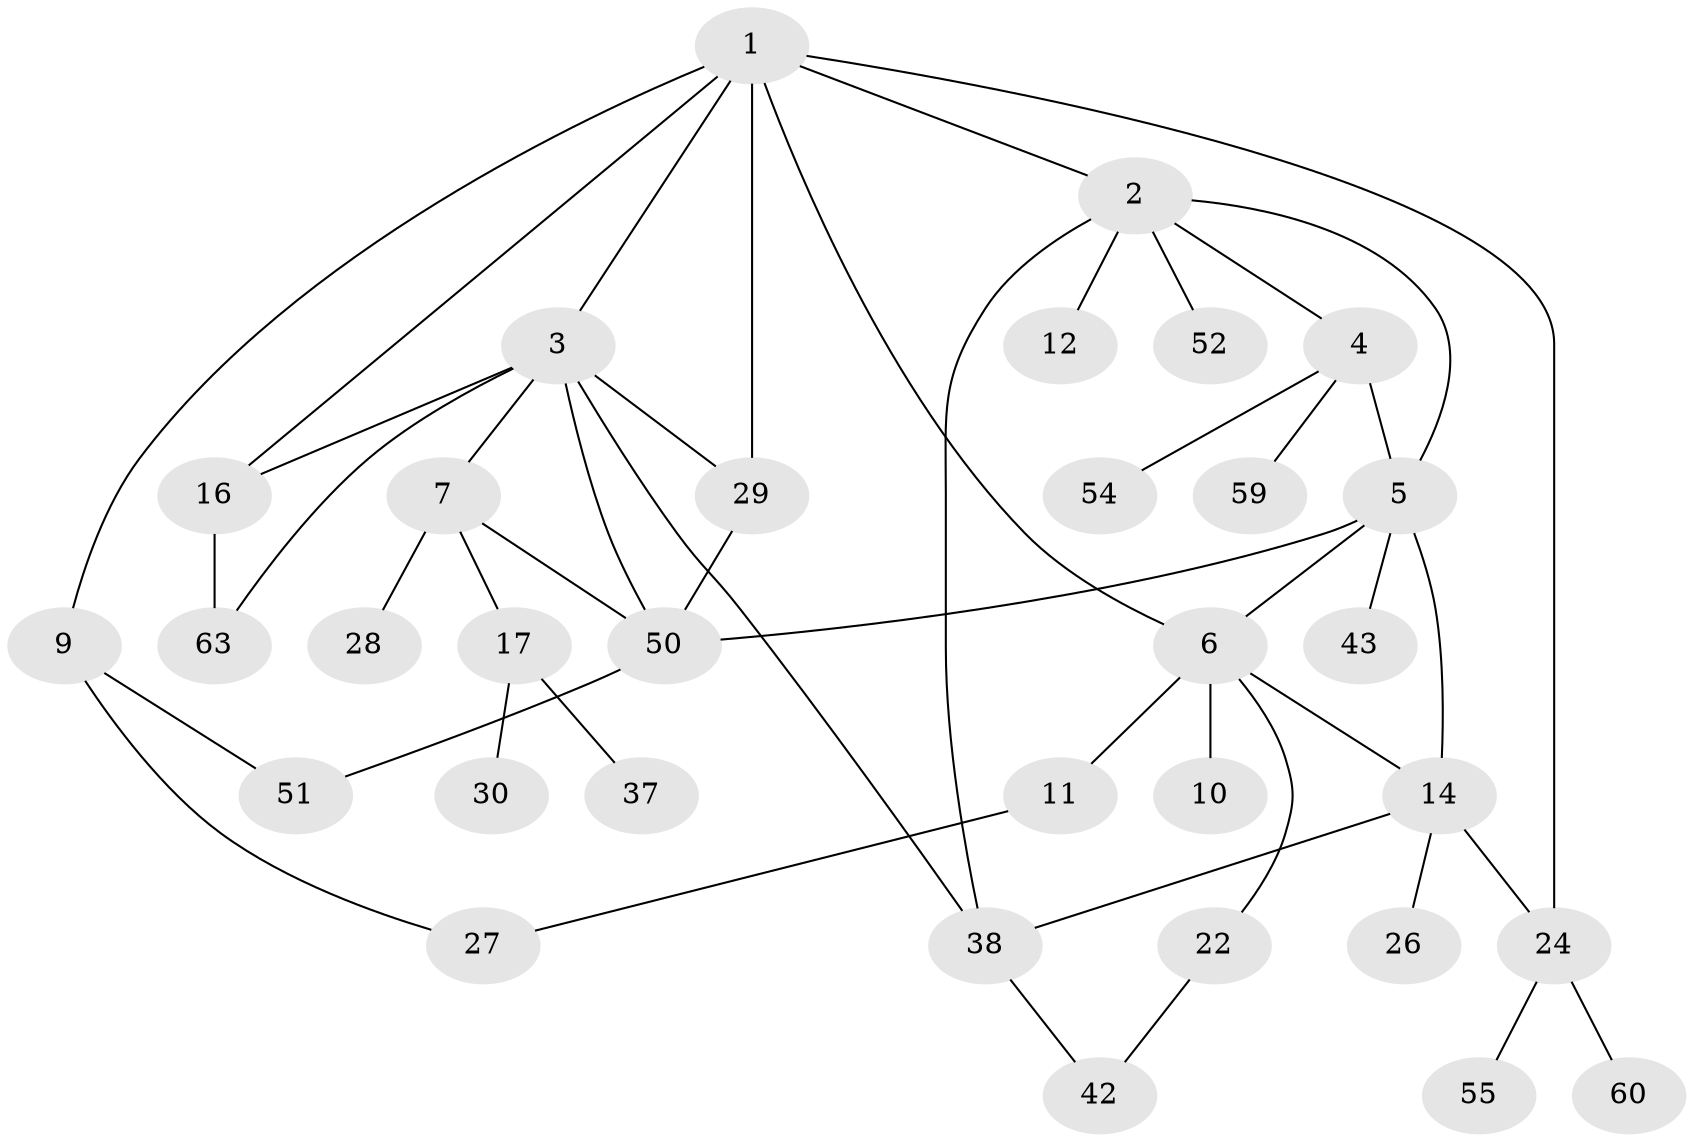 // original degree distribution, {7: 0.014925373134328358, 6: 0.04477611940298507, 4: 0.07462686567164178, 5: 0.014925373134328358, 2: 0.373134328358209, 3: 0.22388059701492538, 1: 0.2537313432835821}
// Generated by graph-tools (version 1.1) at 2025/13/03/09/25 04:13:37]
// undirected, 33 vertices, 47 edges
graph export_dot {
graph [start="1"]
  node [color=gray90,style=filled];
  1;
  2;
  3 [super="+34+53"];
  4 [super="+23+13+20"];
  5 [super="+18+65"];
  6 [super="+8"];
  7 [super="+15"];
  9 [super="+46"];
  10 [super="+66"];
  11 [super="+44"];
  12 [super="+25"];
  14 [super="+33"];
  16 [super="+36+58+45"];
  17 [super="+19"];
  22 [super="+32"];
  24;
  26 [super="+40"];
  27;
  28;
  29 [super="+31"];
  30;
  37;
  38 [super="+39"];
  42;
  43;
  50 [super="+57"];
  51 [super="+56"];
  52;
  54 [super="+67"];
  55;
  59;
  60;
  63;
  1 -- 2;
  1 -- 3;
  1 -- 9;
  1 -- 16;
  1 -- 24;
  1 -- 29;
  1 -- 6;
  2 -- 4;
  2 -- 5;
  2 -- 12;
  2 -- 38;
  2 -- 52;
  3 -- 7;
  3 -- 50;
  3 -- 63;
  3 -- 16;
  3 -- 29;
  3 -- 38;
  4 -- 54;
  4 -- 5;
  4 -- 59;
  5 -- 6;
  5 -- 43;
  5 -- 50;
  5 -- 14;
  6 -- 11;
  6 -- 14;
  6 -- 22;
  6 -- 10;
  7 -- 17;
  7 -- 50;
  7 -- 28;
  9 -- 27;
  9 -- 51;
  11 -- 27;
  14 -- 26;
  14 -- 24;
  14 -- 38;
  16 -- 63;
  17 -- 30;
  17 -- 37;
  22 -- 42;
  24 -- 55;
  24 -- 60;
  29 -- 50;
  38 -- 42;
  50 -- 51;
}
